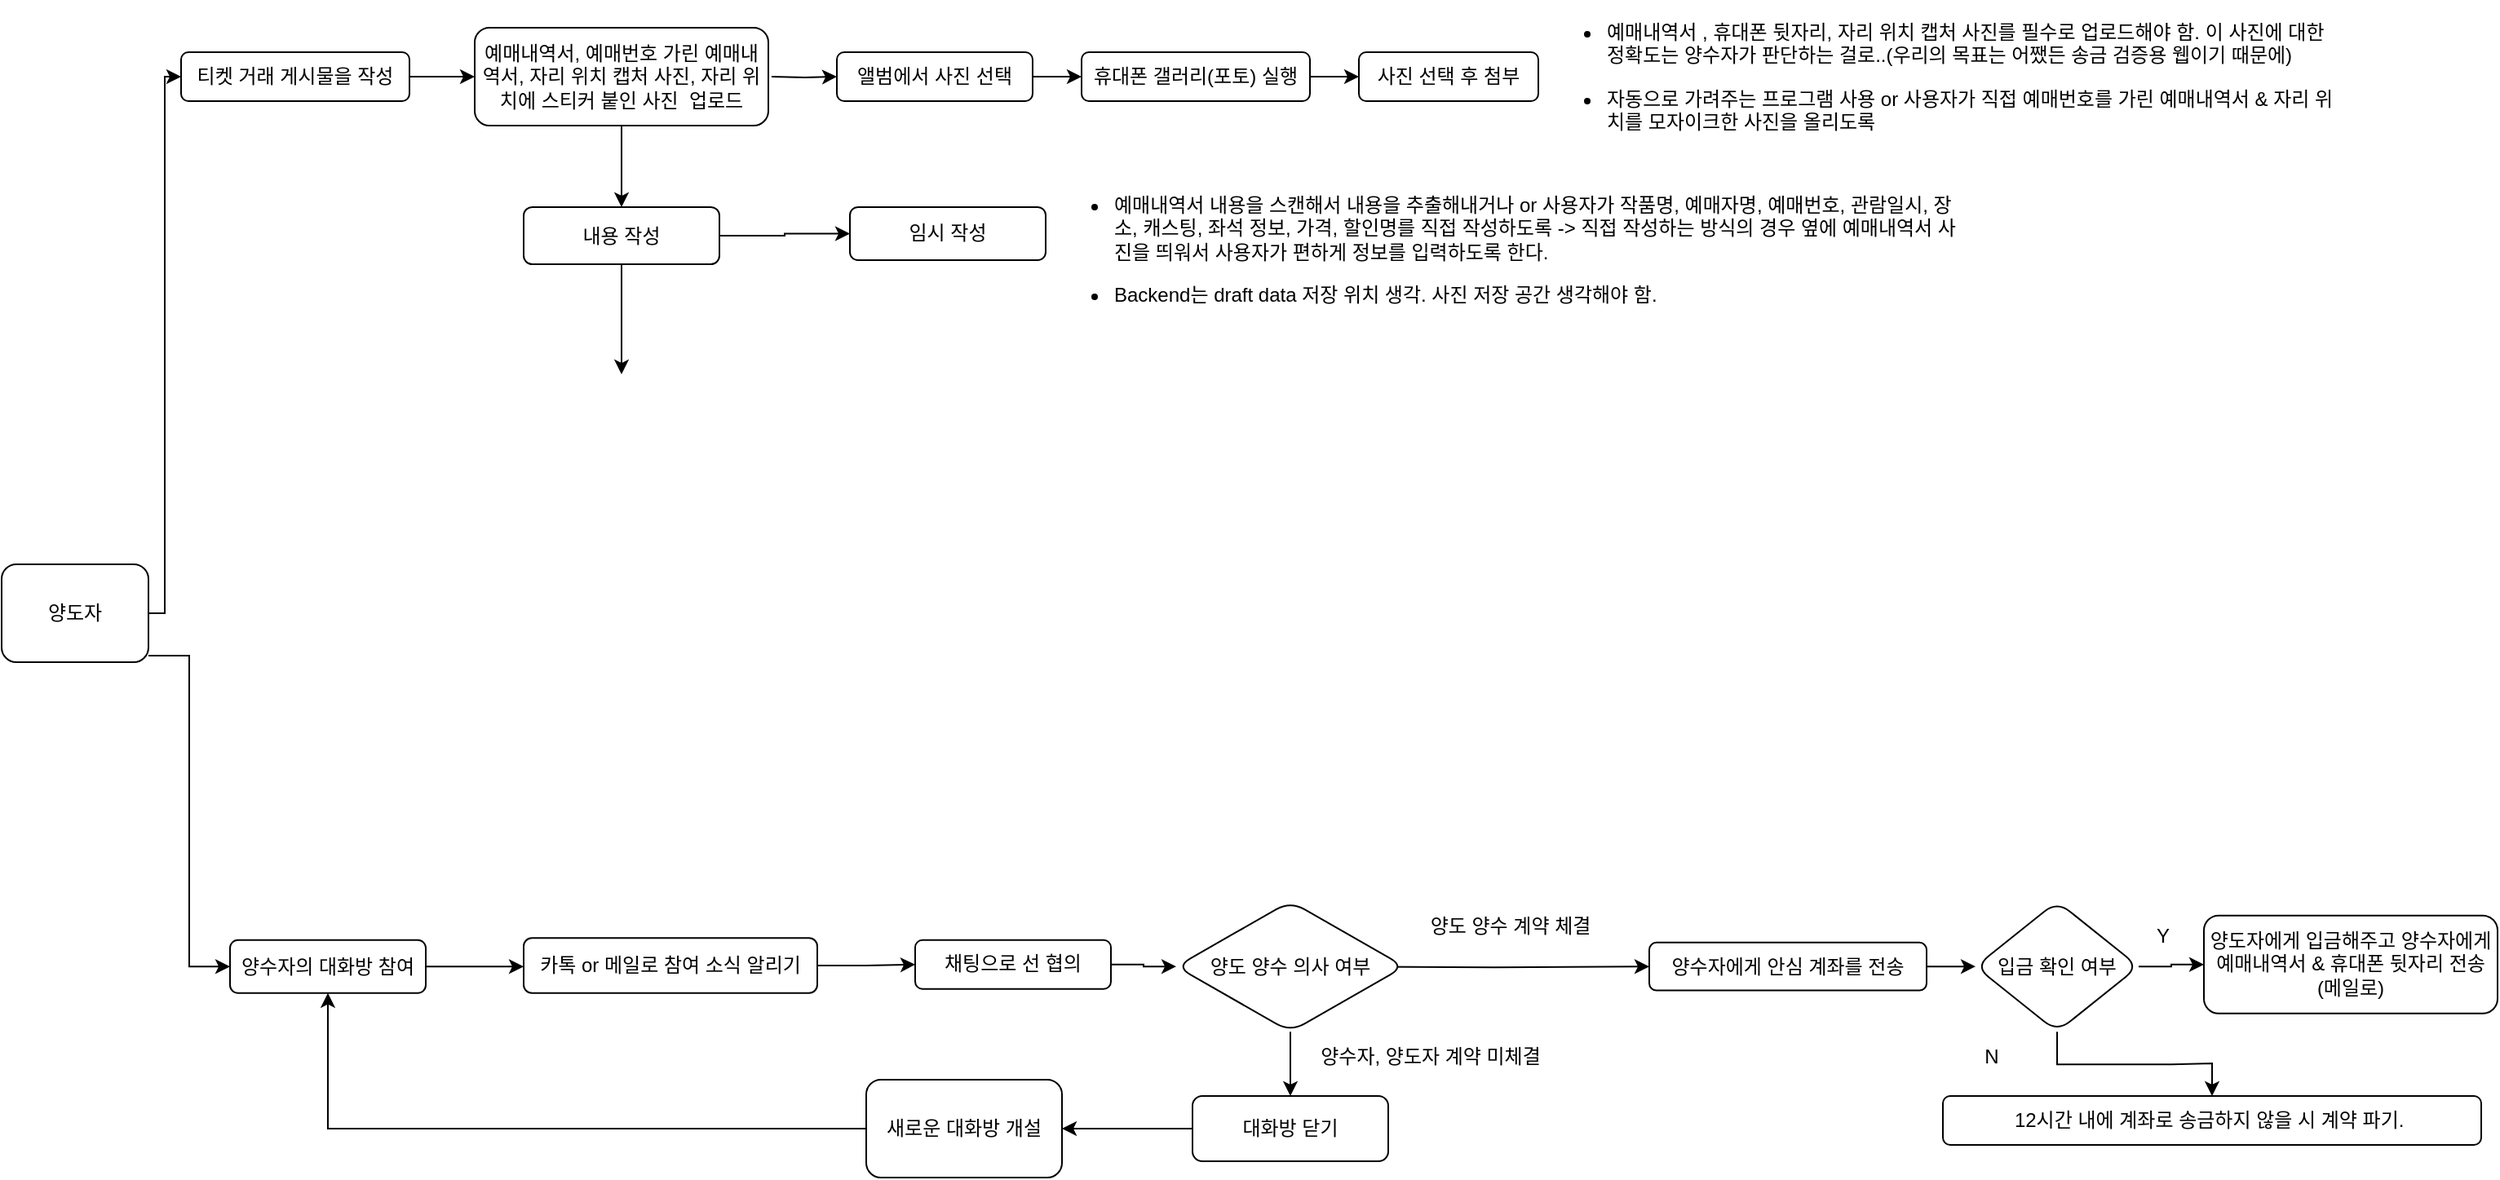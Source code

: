 <mxfile version="24.7.16">
  <diagram id="C5RBs43oDa-KdzZeNtuy" name="Page-1">
    <mxGraphModel dx="1416" dy="729" grid="1" gridSize="10" guides="1" tooltips="1" connect="1" arrows="1" fold="1" page="1" pageScale="1" pageWidth="1169" pageHeight="827" math="0" shadow="0">
      <root>
        <mxCell id="WIyWlLk6GJQsqaUBKTNV-0" />
        <mxCell id="WIyWlLk6GJQsqaUBKTNV-1" parent="WIyWlLk6GJQsqaUBKTNV-0" />
        <mxCell id="PalDwfmzIeQPXqVV_MEm-7" style="edgeStyle=orthogonalEdgeStyle;rounded=0;orthogonalLoop=1;jettySize=auto;html=1;exitX=1;exitY=0.5;exitDx=0;exitDy=0;entryX=0;entryY=0.5;entryDx=0;entryDy=0;" edge="1" parent="WIyWlLk6GJQsqaUBKTNV-1" source="PalDwfmzIeQPXqVV_MEm-2" target="PalDwfmzIeQPXqVV_MEm-5">
          <mxGeometry relative="1" as="geometry">
            <Array as="points">
              <mxPoint x="110" y="384" />
              <mxPoint x="110" y="55" />
            </Array>
          </mxGeometry>
        </mxCell>
        <mxCell id="PalDwfmzIeQPXqVV_MEm-48" style="edgeStyle=orthogonalEdgeStyle;rounded=0;orthogonalLoop=1;jettySize=auto;html=1;entryX=0;entryY=0.5;entryDx=0;entryDy=0;" edge="1" parent="WIyWlLk6GJQsqaUBKTNV-1" source="PalDwfmzIeQPXqVV_MEm-2" target="PalDwfmzIeQPXqVV_MEm-41">
          <mxGeometry relative="1" as="geometry">
            <Array as="points">
              <mxPoint x="125" y="410" />
              <mxPoint x="125" y="600" />
            </Array>
          </mxGeometry>
        </mxCell>
        <mxCell id="PalDwfmzIeQPXqVV_MEm-2" value="양도자" style="rounded=1;whiteSpace=wrap;html=1;" vertex="1" parent="WIyWlLk6GJQsqaUBKTNV-1">
          <mxGeometry x="10" y="354" width="90" height="60" as="geometry" />
        </mxCell>
        <mxCell id="PalDwfmzIeQPXqVV_MEm-11" style="edgeStyle=orthogonalEdgeStyle;rounded=0;orthogonalLoop=1;jettySize=auto;html=1;exitX=1;exitY=0.5;exitDx=0;exitDy=0;" edge="1" parent="WIyWlLk6GJQsqaUBKTNV-1" source="PalDwfmzIeQPXqVV_MEm-5">
          <mxGeometry relative="1" as="geometry">
            <mxPoint x="300" y="55" as="targetPoint" />
          </mxGeometry>
        </mxCell>
        <mxCell id="PalDwfmzIeQPXqVV_MEm-5" value="티켓 거래 게시물을 작성" style="rounded=1;whiteSpace=wrap;html=1;" vertex="1" parent="WIyWlLk6GJQsqaUBKTNV-1">
          <mxGeometry x="120" y="40" width="140" height="30" as="geometry" />
        </mxCell>
        <mxCell id="PalDwfmzIeQPXqVV_MEm-15" style="edgeStyle=orthogonalEdgeStyle;rounded=0;orthogonalLoop=1;jettySize=auto;html=1;exitX=1;exitY=0.5;exitDx=0;exitDy=0;" edge="1" parent="WIyWlLk6GJQsqaUBKTNV-1">
          <mxGeometry relative="1" as="geometry">
            <mxPoint x="482.0" y="55" as="sourcePoint" />
            <mxPoint x="522" y="55" as="targetPoint" />
          </mxGeometry>
        </mxCell>
        <mxCell id="PalDwfmzIeQPXqVV_MEm-24" value="" style="edgeStyle=orthogonalEdgeStyle;rounded=0;orthogonalLoop=1;jettySize=auto;html=1;" edge="1" parent="WIyWlLk6GJQsqaUBKTNV-1" source="PalDwfmzIeQPXqVV_MEm-9" target="PalDwfmzIeQPXqVV_MEm-23">
          <mxGeometry relative="1" as="geometry" />
        </mxCell>
        <mxCell id="PalDwfmzIeQPXqVV_MEm-9" value="예매내역서, 예매번호 가린 예매내역서, 자리 위치 캡처 사진, 자리 위치에 스티커 붙인 사진&amp;nbsp; 업로드" style="rounded=1;whiteSpace=wrap;html=1;" vertex="1" parent="WIyWlLk6GJQsqaUBKTNV-1">
          <mxGeometry x="300" y="25" width="180" height="60" as="geometry" />
        </mxCell>
        <mxCell id="PalDwfmzIeQPXqVV_MEm-20" value="" style="edgeStyle=orthogonalEdgeStyle;rounded=0;orthogonalLoop=1;jettySize=auto;html=1;" edge="1" parent="WIyWlLk6GJQsqaUBKTNV-1" source="PalDwfmzIeQPXqVV_MEm-13" target="PalDwfmzIeQPXqVV_MEm-19">
          <mxGeometry relative="1" as="geometry" />
        </mxCell>
        <mxCell id="PalDwfmzIeQPXqVV_MEm-13" value="앨범에서 사진 선택" style="rounded=1;whiteSpace=wrap;html=1;" vertex="1" parent="WIyWlLk6GJQsqaUBKTNV-1">
          <mxGeometry x="522" y="40" width="120" height="30" as="geometry" />
        </mxCell>
        <mxCell id="PalDwfmzIeQPXqVV_MEm-16" value="&lt;ul&gt;&lt;li&gt;예매내역서 , 휴대폰 뒷자리, 자리 위치 캡처 사진를 필수로 업로드해야 함. 이 사진에 대한 정확도는 양수자가 판단하는 걸로..(우리의 목표는 어쨌든 송금 검증용 웹이기 때문에)&lt;/li&gt;&lt;/ul&gt;&lt;ul&gt;&lt;li&gt;자동으로 가려주는 프로그램 사용 or 사용자가 직접 예매번호를 가린 예매내역서 &amp;amp; 자리 위치를 모자이크한 사진을 올리도록&lt;/li&gt;&lt;/ul&gt;" style="text;html=1;align=left;verticalAlign=middle;whiteSpace=wrap;rounded=0;" vertex="1" parent="WIyWlLk6GJQsqaUBKTNV-1">
          <mxGeometry x="952" y="40" width="490" height="30" as="geometry" />
        </mxCell>
        <mxCell id="PalDwfmzIeQPXqVV_MEm-22" value="" style="edgeStyle=orthogonalEdgeStyle;rounded=0;orthogonalLoop=1;jettySize=auto;html=1;" edge="1" parent="WIyWlLk6GJQsqaUBKTNV-1" source="PalDwfmzIeQPXqVV_MEm-19" target="PalDwfmzIeQPXqVV_MEm-21">
          <mxGeometry relative="1" as="geometry" />
        </mxCell>
        <mxCell id="PalDwfmzIeQPXqVV_MEm-19" value="휴대폰 갤러리(포토) 실행" style="whiteSpace=wrap;html=1;rounded=1;" vertex="1" parent="WIyWlLk6GJQsqaUBKTNV-1">
          <mxGeometry x="672" y="40" width="140" height="30" as="geometry" />
        </mxCell>
        <mxCell id="PalDwfmzIeQPXqVV_MEm-21" value="사진 선택 후 첨부" style="whiteSpace=wrap;html=1;rounded=1;" vertex="1" parent="WIyWlLk6GJQsqaUBKTNV-1">
          <mxGeometry x="842" y="40" width="110" height="30" as="geometry" />
        </mxCell>
        <mxCell id="PalDwfmzIeQPXqVV_MEm-26" value="" style="edgeStyle=orthogonalEdgeStyle;rounded=0;orthogonalLoop=1;jettySize=auto;html=1;" edge="1" parent="WIyWlLk6GJQsqaUBKTNV-1" source="PalDwfmzIeQPXqVV_MEm-23" target="PalDwfmzIeQPXqVV_MEm-25">
          <mxGeometry relative="1" as="geometry" />
        </mxCell>
        <mxCell id="PalDwfmzIeQPXqVV_MEm-30" value="" style="edgeStyle=orthogonalEdgeStyle;rounded=0;orthogonalLoop=1;jettySize=auto;html=1;" edge="1" parent="WIyWlLk6GJQsqaUBKTNV-1" source="PalDwfmzIeQPXqVV_MEm-23">
          <mxGeometry relative="1" as="geometry">
            <mxPoint x="390" y="237.5" as="targetPoint" />
          </mxGeometry>
        </mxCell>
        <mxCell id="PalDwfmzIeQPXqVV_MEm-23" value="내용 작성" style="whiteSpace=wrap;html=1;rounded=1;" vertex="1" parent="WIyWlLk6GJQsqaUBKTNV-1">
          <mxGeometry x="330" y="135" width="120" height="35" as="geometry" />
        </mxCell>
        <mxCell id="PalDwfmzIeQPXqVV_MEm-25" value="임시 작성" style="whiteSpace=wrap;html=1;rounded=1;" vertex="1" parent="WIyWlLk6GJQsqaUBKTNV-1">
          <mxGeometry x="530" y="135" width="120" height="32.5" as="geometry" />
        </mxCell>
        <mxCell id="PalDwfmzIeQPXqVV_MEm-27" value="&lt;ul style=&quot;forced-color-adjust: none;&quot;&gt;&lt;li style=&quot;forced-color-adjust: none;&quot;&gt;예매내역서 내용을 스캔해서 내용을 추출해내거나 or 사용자가 작품명, 예매자명, 예매번호, 관람일시, 장소, 캐스팅, 좌석 정보, 가격, 할인명를 직접 작성하도록 -&amp;gt; 직접 작성하는 방식의 경우 옆에 예매내역서 사진을 띄워서 사용자가 편하게 정보를 입력하도록 한다.&amp;nbsp;&lt;/li&gt;&lt;/ul&gt;&lt;ul style=&quot;forced-color-adjust: none;&quot;&gt;&lt;li style=&quot;forced-color-adjust: none;&quot;&gt;Backend는 draft data 저장 위치 생각. 사진 저장 공간 생각해야 함.&amp;nbsp;&lt;/li&gt;&lt;/ul&gt;&lt;div style=&quot;forced-color-adjust: none;&quot;&gt;&lt;br style=&quot;forced-color-adjust: none; color: rgb(0, 0, 0); font-family: Helvetica; font-size: 12px; font-style: normal; font-variant-ligatures: normal; font-variant-caps: normal; font-weight: 400; letter-spacing: normal; orphans: 2; text-align: left; text-indent: 0px; text-transform: none; widows: 2; word-spacing: 0px; -webkit-text-stroke-width: 0px; white-space: normal; background-color: rgb(251, 251, 251); text-decoration-thickness: initial; text-decoration-style: initial; text-decoration-color: initial;&quot;&gt;&lt;br&gt;&lt;br&gt;&lt;/div&gt;" style="text;whiteSpace=wrap;html=1;" vertex="1" parent="WIyWlLk6GJQsqaUBKTNV-1">
          <mxGeometry x="650" y="107.5" width="560" height="90" as="geometry" />
        </mxCell>
        <mxCell id="PalDwfmzIeQPXqVV_MEm-40" value="" style="edgeStyle=orthogonalEdgeStyle;rounded=0;orthogonalLoop=1;jettySize=auto;html=1;" edge="1" parent="WIyWlLk6GJQsqaUBKTNV-1" source="PalDwfmzIeQPXqVV_MEm-41" target="PalDwfmzIeQPXqVV_MEm-43">
          <mxGeometry relative="1" as="geometry">
            <Array as="points">
              <mxPoint x="320" y="600.87" />
              <mxPoint x="320" y="600.87" />
            </Array>
          </mxGeometry>
        </mxCell>
        <mxCell id="PalDwfmzIeQPXqVV_MEm-41" value="양수자의 대화방 참여" style="whiteSpace=wrap;html=1;rounded=1;" vertex="1" parent="WIyWlLk6GJQsqaUBKTNV-1">
          <mxGeometry x="150" y="584.37" width="120" height="32.5" as="geometry" />
        </mxCell>
        <mxCell id="PalDwfmzIeQPXqVV_MEm-50" value="" style="edgeStyle=orthogonalEdgeStyle;rounded=0;orthogonalLoop=1;jettySize=auto;html=1;" edge="1" parent="WIyWlLk6GJQsqaUBKTNV-1" source="PalDwfmzIeQPXqVV_MEm-43" target="PalDwfmzIeQPXqVV_MEm-49">
          <mxGeometry relative="1" as="geometry" />
        </mxCell>
        <mxCell id="PalDwfmzIeQPXqVV_MEm-43" value="카톡 or 메일로 참여 소식 알리기" style="whiteSpace=wrap;html=1;rounded=1;" vertex="1" parent="WIyWlLk6GJQsqaUBKTNV-1">
          <mxGeometry x="330" y="583.12" width="180" height="33.75" as="geometry" />
        </mxCell>
        <mxCell id="PalDwfmzIeQPXqVV_MEm-44" value="" style="edgeStyle=orthogonalEdgeStyle;rounded=0;orthogonalLoop=1;jettySize=auto;html=1;entryX=0;entryY=0.5;entryDx=0;entryDy=0;" edge="1" parent="WIyWlLk6GJQsqaUBKTNV-1" target="PalDwfmzIeQPXqVV_MEm-46">
          <mxGeometry relative="1" as="geometry">
            <mxPoint x="830" y="600.62" as="sourcePoint" />
            <mxPoint x="980" y="600.62" as="targetPoint" />
          </mxGeometry>
        </mxCell>
        <mxCell id="PalDwfmzIeQPXqVV_MEm-67" value="" style="edgeStyle=orthogonalEdgeStyle;rounded=0;orthogonalLoop=1;jettySize=auto;html=1;" edge="1" parent="WIyWlLk6GJQsqaUBKTNV-1" source="PalDwfmzIeQPXqVV_MEm-45" target="PalDwfmzIeQPXqVV_MEm-66">
          <mxGeometry relative="1" as="geometry" />
        </mxCell>
        <mxCell id="PalDwfmzIeQPXqVV_MEm-45" value="양도 양수 의사 여부" style="rhombus;whiteSpace=wrap;html=1;rounded=1;" vertex="1" parent="WIyWlLk6GJQsqaUBKTNV-1">
          <mxGeometry x="730" y="560.62" width="140" height="80" as="geometry" />
        </mxCell>
        <mxCell id="PalDwfmzIeQPXqVV_MEm-57" value="" style="edgeStyle=orthogonalEdgeStyle;rounded=0;orthogonalLoop=1;jettySize=auto;html=1;" edge="1" parent="WIyWlLk6GJQsqaUBKTNV-1" source="PalDwfmzIeQPXqVV_MEm-46" target="PalDwfmzIeQPXqVV_MEm-56">
          <mxGeometry relative="1" as="geometry" />
        </mxCell>
        <mxCell id="PalDwfmzIeQPXqVV_MEm-46" value="양수자에게 안심 계좌를 전송" style="whiteSpace=wrap;html=1;rounded=1;" vertex="1" parent="WIyWlLk6GJQsqaUBKTNV-1">
          <mxGeometry x="1020" y="585.93" width="170" height="29.38" as="geometry" />
        </mxCell>
        <mxCell id="PalDwfmzIeQPXqVV_MEm-47" value="양도 양수 계약 체결" style="text;html=1;align=center;verticalAlign=middle;whiteSpace=wrap;rounded=0;" vertex="1" parent="WIyWlLk6GJQsqaUBKTNV-1">
          <mxGeometry x="870" y="560.62" width="130" height="30" as="geometry" />
        </mxCell>
        <mxCell id="PalDwfmzIeQPXqVV_MEm-51" value="" style="edgeStyle=orthogonalEdgeStyle;rounded=0;orthogonalLoop=1;jettySize=auto;html=1;" edge="1" parent="WIyWlLk6GJQsqaUBKTNV-1" source="PalDwfmzIeQPXqVV_MEm-49" target="PalDwfmzIeQPXqVV_MEm-45">
          <mxGeometry relative="1" as="geometry" />
        </mxCell>
        <mxCell id="PalDwfmzIeQPXqVV_MEm-49" value="채팅으로 선 협의" style="whiteSpace=wrap;html=1;rounded=1;" vertex="1" parent="WIyWlLk6GJQsqaUBKTNV-1">
          <mxGeometry x="570" y="584.37" width="120" height="30" as="geometry" />
        </mxCell>
        <mxCell id="PalDwfmzIeQPXqVV_MEm-59" value="" style="edgeStyle=orthogonalEdgeStyle;rounded=0;orthogonalLoop=1;jettySize=auto;html=1;" edge="1" parent="WIyWlLk6GJQsqaUBKTNV-1" source="PalDwfmzIeQPXqVV_MEm-56" target="PalDwfmzIeQPXqVV_MEm-58">
          <mxGeometry relative="1" as="geometry" />
        </mxCell>
        <mxCell id="PalDwfmzIeQPXqVV_MEm-63" value="" style="edgeStyle=orthogonalEdgeStyle;rounded=0;orthogonalLoop=1;jettySize=auto;html=1;" edge="1" parent="WIyWlLk6GJQsqaUBKTNV-1" source="PalDwfmzIeQPXqVV_MEm-56" target="PalDwfmzIeQPXqVV_MEm-62">
          <mxGeometry relative="1" as="geometry" />
        </mxCell>
        <mxCell id="PalDwfmzIeQPXqVV_MEm-56" value="입금 확인 여부" style="rhombus;whiteSpace=wrap;html=1;rounded=1;" vertex="1" parent="WIyWlLk6GJQsqaUBKTNV-1">
          <mxGeometry x="1220" y="560.62" width="100" height="80" as="geometry" />
        </mxCell>
        <mxCell id="PalDwfmzIeQPXqVV_MEm-58" value="양도자에게 입금해주고 양수자에게 예매내역서 &amp;amp; 휴대폰 뒷자리 전송(메일로)" style="whiteSpace=wrap;html=1;rounded=1;" vertex="1" parent="WIyWlLk6GJQsqaUBKTNV-1">
          <mxGeometry x="1360" y="569.37" width="180" height="60" as="geometry" />
        </mxCell>
        <mxCell id="PalDwfmzIeQPXqVV_MEm-60" value="Y" style="text;html=1;align=center;verticalAlign=middle;whiteSpace=wrap;rounded=0;" vertex="1" parent="WIyWlLk6GJQsqaUBKTNV-1">
          <mxGeometry x="1305" y="567.12" width="60" height="30" as="geometry" />
        </mxCell>
        <mxCell id="PalDwfmzIeQPXqVV_MEm-62" value="12시간 내에 계좌로 송금하지 않을 시 계약 파기.&amp;nbsp;" style="whiteSpace=wrap;html=1;rounded=1;" vertex="1" parent="WIyWlLk6GJQsqaUBKTNV-1">
          <mxGeometry x="1200" y="680" width="330" height="30" as="geometry" />
        </mxCell>
        <mxCell id="PalDwfmzIeQPXqVV_MEm-64" value="N" style="text;html=1;align=center;verticalAlign=middle;whiteSpace=wrap;rounded=0;" vertex="1" parent="WIyWlLk6GJQsqaUBKTNV-1">
          <mxGeometry x="1200" y="640.62" width="60" height="30" as="geometry" />
        </mxCell>
        <mxCell id="PalDwfmzIeQPXqVV_MEm-75" value="" style="edgeStyle=orthogonalEdgeStyle;rounded=0;orthogonalLoop=1;jettySize=auto;html=1;" edge="1" parent="WIyWlLk6GJQsqaUBKTNV-1" source="PalDwfmzIeQPXqVV_MEm-66" target="PalDwfmzIeQPXqVV_MEm-74">
          <mxGeometry relative="1" as="geometry" />
        </mxCell>
        <mxCell id="PalDwfmzIeQPXqVV_MEm-66" value="대화방 닫기" style="whiteSpace=wrap;html=1;rounded=1;" vertex="1" parent="WIyWlLk6GJQsqaUBKTNV-1">
          <mxGeometry x="740" y="680" width="120" height="40" as="geometry" />
        </mxCell>
        <mxCell id="PalDwfmzIeQPXqVV_MEm-68" value="양수자, 양도자 계약 미체결" style="text;html=1;align=center;verticalAlign=middle;whiteSpace=wrap;rounded=0;" vertex="1" parent="WIyWlLk6GJQsqaUBKTNV-1">
          <mxGeometry x="812" y="640.62" width="148" height="30" as="geometry" />
        </mxCell>
        <mxCell id="PalDwfmzIeQPXqVV_MEm-77" value="" style="edgeStyle=orthogonalEdgeStyle;rounded=0;orthogonalLoop=1;jettySize=auto;html=1;entryX=0.5;entryY=1;entryDx=0;entryDy=0;" edge="1" parent="WIyWlLk6GJQsqaUBKTNV-1" source="PalDwfmzIeQPXqVV_MEm-74" target="PalDwfmzIeQPXqVV_MEm-41">
          <mxGeometry relative="1" as="geometry">
            <mxPoint x="460" y="700" as="targetPoint" />
          </mxGeometry>
        </mxCell>
        <mxCell id="PalDwfmzIeQPXqVV_MEm-74" value="새로운 대화방 개설" style="whiteSpace=wrap;html=1;rounded=1;" vertex="1" parent="WIyWlLk6GJQsqaUBKTNV-1">
          <mxGeometry x="540" y="670" width="120" height="60" as="geometry" />
        </mxCell>
      </root>
    </mxGraphModel>
  </diagram>
</mxfile>
